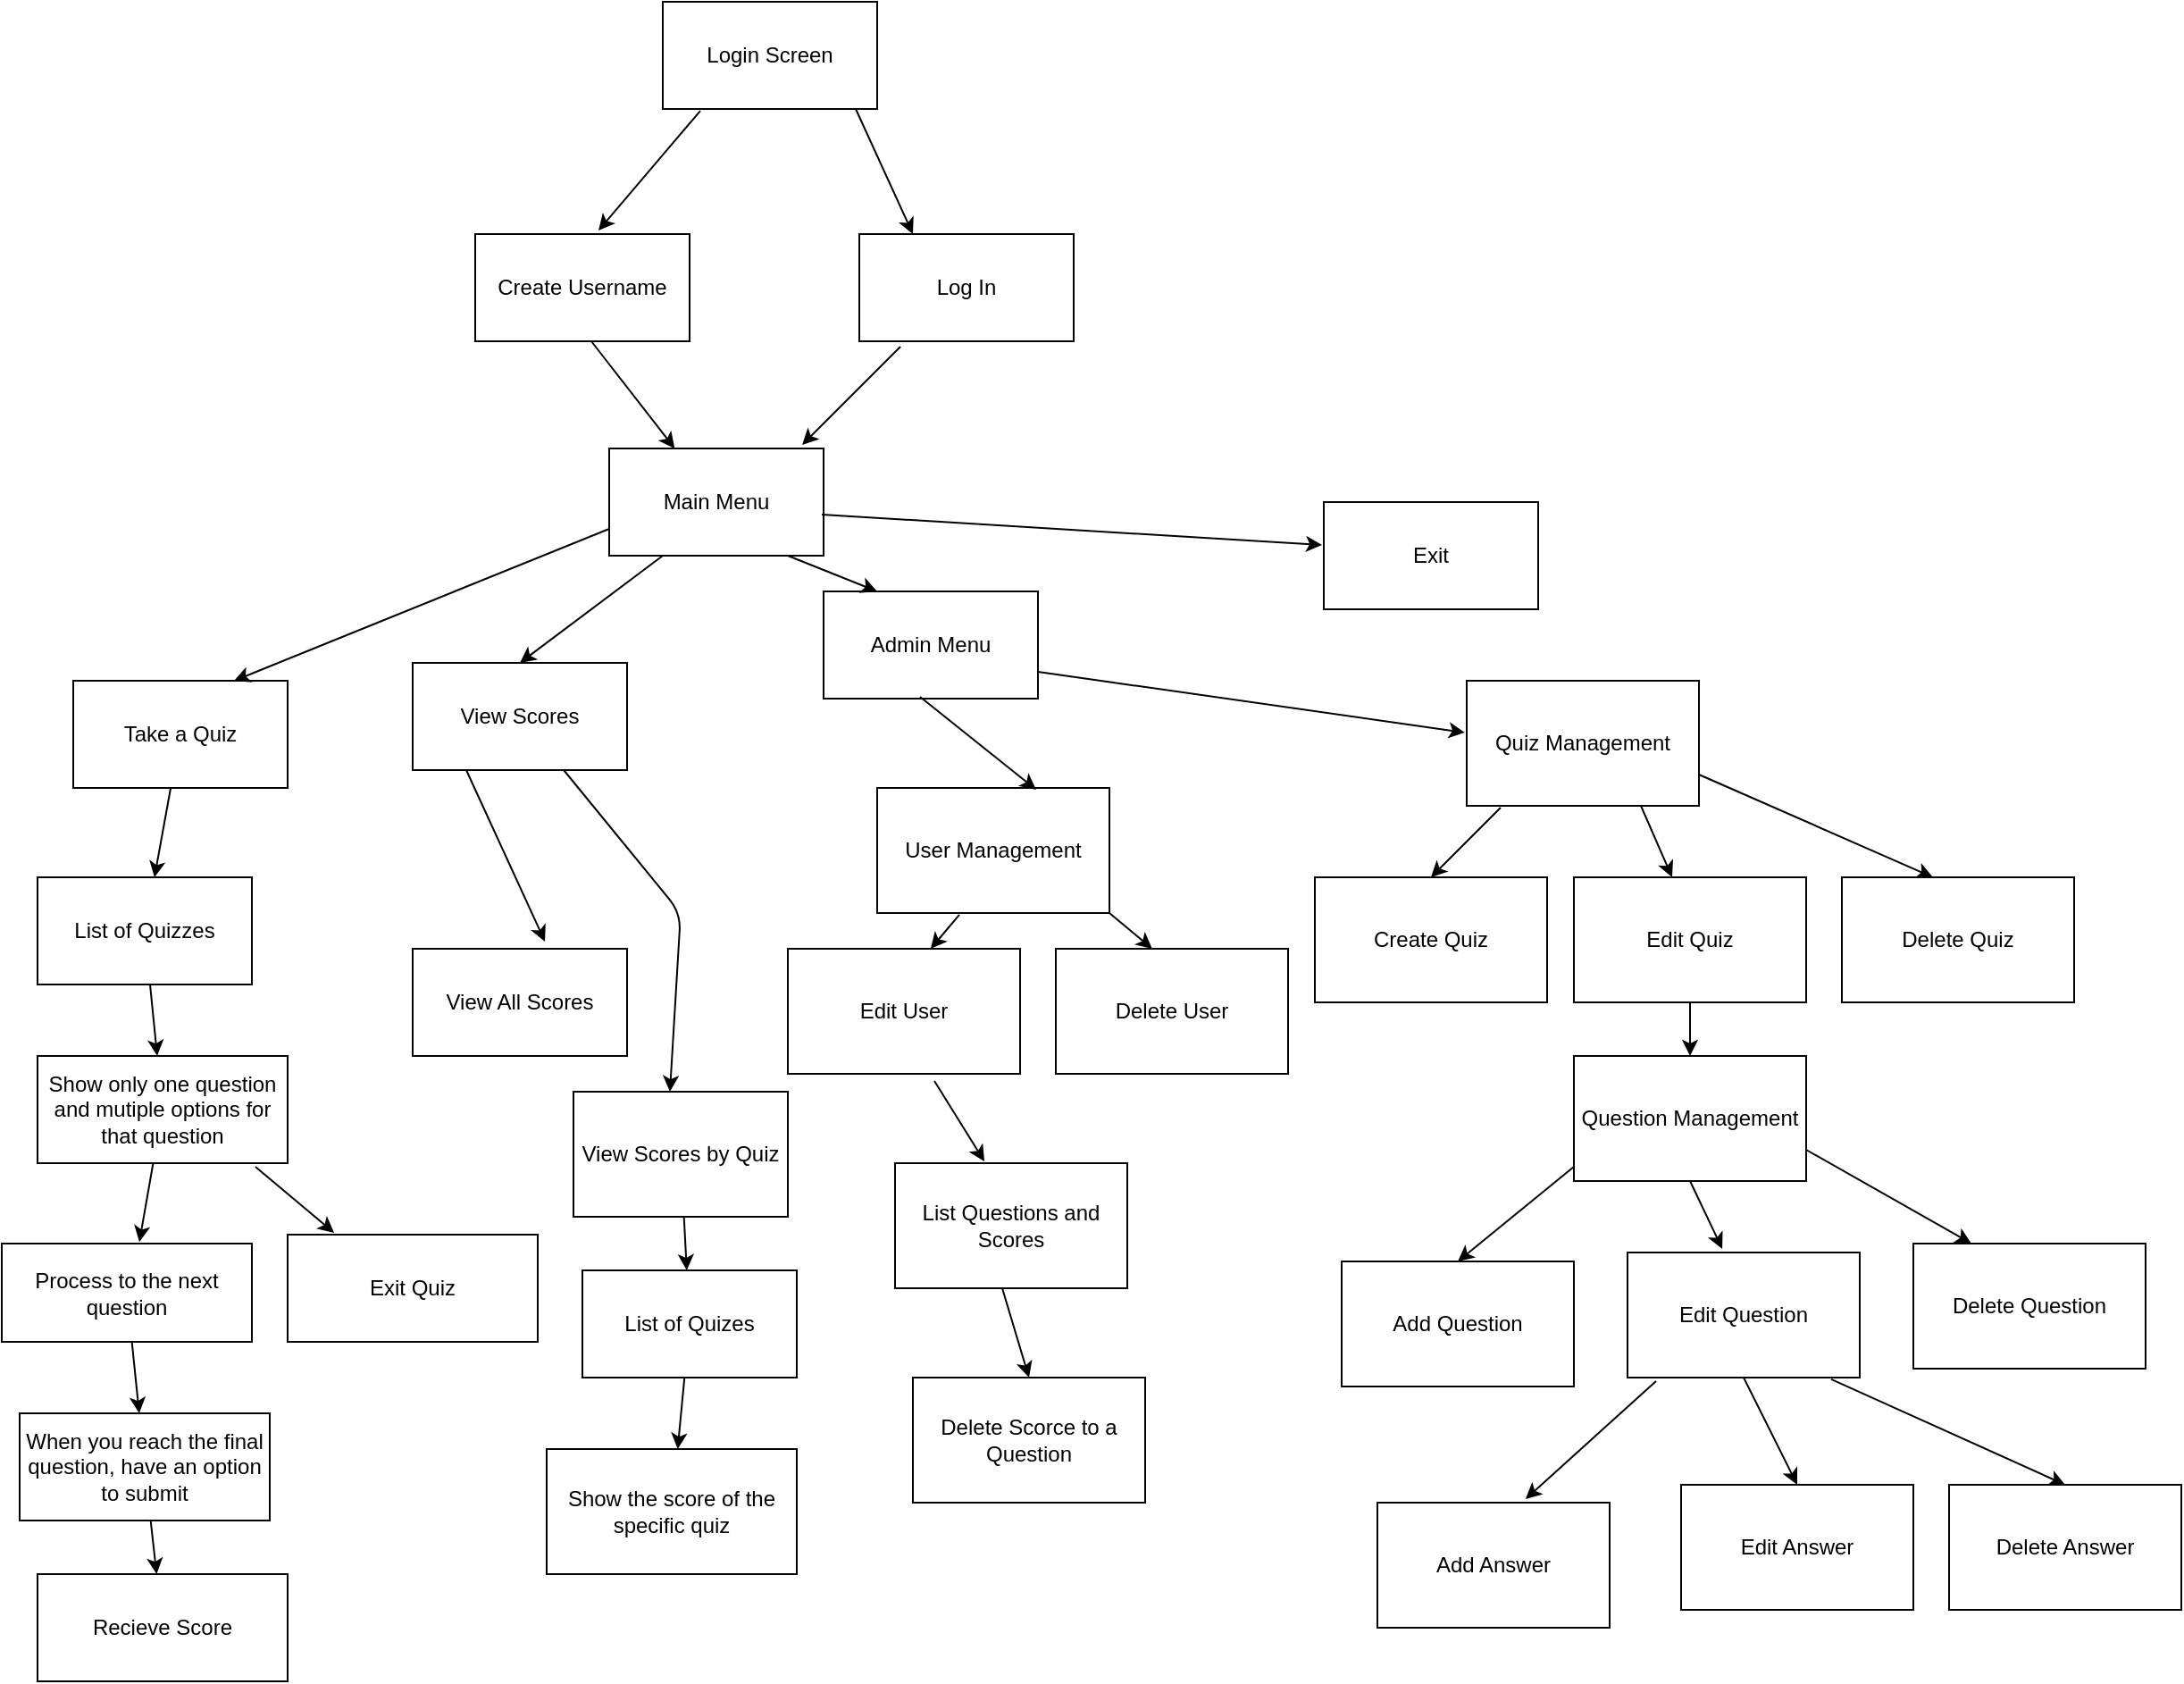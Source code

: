 <mxfile>
    <diagram id="yoRZDfCXQ-MOo3U229-A" name="Page-1">
        <mxGraphModel dx="2928" dy="2391" grid="1" gridSize="10" guides="1" tooltips="1" connect="1" arrows="1" fold="1" page="1" pageScale="1" pageWidth="850" pageHeight="1100" math="0" shadow="0">
            <root>
                <mxCell id="0"/>
                <mxCell id="1" parent="0"/>
                <mxCell id="2" value="Main Menu" style="whiteSpace=wrap;html=1;" parent="1" vertex="1">
                    <mxGeometry x="380" y="120" width="120" height="60" as="geometry"/>
                </mxCell>
                <mxCell id="36" value="" style="edgeStyle=none;html=1;" parent="1" source="3" target="33" edge="1">
                    <mxGeometry relative="1" as="geometry"/>
                </mxCell>
                <mxCell id="3" value="Take a Quiz" style="whiteSpace=wrap;html=1;" parent="1" vertex="1">
                    <mxGeometry x="80" y="250" width="120" height="60" as="geometry"/>
                </mxCell>
                <mxCell id="4" value="View Scores" style="whiteSpace=wrap;html=1;" parent="1" vertex="1">
                    <mxGeometry x="270" y="240" width="120" height="60" as="geometry"/>
                </mxCell>
                <mxCell id="6" value="Admin Menu" style="whiteSpace=wrap;html=1;" parent="1" vertex="1">
                    <mxGeometry x="500" y="200" width="120" height="60" as="geometry"/>
                </mxCell>
                <mxCell id="10" value="" style="edgeStyle=none;html=1;" parent="1" target="2" edge="1">
                    <mxGeometry relative="1" as="geometry">
                        <mxPoint x="370" y="60" as="sourcePoint"/>
                    </mxGeometry>
                </mxCell>
                <mxCell id="7" value="Login Screen" style="whiteSpace=wrap;html=1;" parent="1" vertex="1">
                    <mxGeometry x="410" y="-130" width="120" height="60" as="geometry"/>
                </mxCell>
                <mxCell id="9" value="Exit" style="whiteSpace=wrap;html=1;" parent="1" vertex="1">
                    <mxGeometry x="780" y="150" width="120" height="60" as="geometry"/>
                </mxCell>
                <mxCell id="11" value="" style="edgeStyle=none;html=1;entryX=0.75;entryY=0;entryDx=0;entryDy=0;exitX=0;exitY=0.75;exitDx=0;exitDy=0;" parent="1" source="2" target="3" edge="1">
                    <mxGeometry relative="1" as="geometry">
                        <mxPoint x="456.667" y="100" as="sourcePoint"/>
                        <mxPoint x="453.333" y="130" as="targetPoint"/>
                    </mxGeometry>
                </mxCell>
                <mxCell id="12" value="" style="edgeStyle=none;html=1;entryX=0.5;entryY=0;entryDx=0;entryDy=0;exitX=0.25;exitY=1;exitDx=0;exitDy=0;" parent="1" source="2" target="4" edge="1">
                    <mxGeometry relative="1" as="geometry">
                        <mxPoint x="390" y="175" as="sourcePoint"/>
                        <mxPoint x="270" y="230" as="targetPoint"/>
                    </mxGeometry>
                </mxCell>
                <mxCell id="13" value="" style="edgeStyle=none;html=1;entryX=0.25;entryY=0;entryDx=0;entryDy=0;" parent="1" target="6" edge="1">
                    <mxGeometry relative="1" as="geometry">
                        <mxPoint x="480" y="180" as="sourcePoint"/>
                        <mxPoint x="400" y="230" as="targetPoint"/>
                    </mxGeometry>
                </mxCell>
                <mxCell id="14" value="" style="edgeStyle=none;html=1;entryX=-0.008;entryY=0.4;entryDx=0;entryDy=0;exitX=0.992;exitY=0.617;exitDx=0;exitDy=0;exitPerimeter=0;entryPerimeter=0;" parent="1" source="2" target="9" edge="1">
                    <mxGeometry relative="1" as="geometry">
                        <mxPoint x="490" y="190" as="sourcePoint"/>
                        <mxPoint x="530" y="220" as="targetPoint"/>
                    </mxGeometry>
                </mxCell>
                <mxCell id="15" value="User Management" style="whiteSpace=wrap;html=1;" parent="1" vertex="1">
                    <mxGeometry x="530" y="310" width="130" height="70" as="geometry"/>
                </mxCell>
                <mxCell id="16" value="Quiz Management" style="whiteSpace=wrap;html=1;" parent="1" vertex="1">
                    <mxGeometry x="860" y="250" width="130" height="70" as="geometry"/>
                </mxCell>
                <mxCell id="18" value="" style="edgeStyle=none;html=1;entryX=-0.008;entryY=0.414;entryDx=0;entryDy=0;entryPerimeter=0;exitX=1;exitY=0.75;exitDx=0;exitDy=0;" parent="1" source="6" target="16" edge="1">
                    <mxGeometry relative="1" as="geometry">
                        <mxPoint x="490" y="190" as="sourcePoint"/>
                        <mxPoint x="540" y="230" as="targetPoint"/>
                    </mxGeometry>
                </mxCell>
                <mxCell id="19" value="" style="edgeStyle=none;html=1;exitX=0.45;exitY=0.983;exitDx=0;exitDy=0;exitPerimeter=0;" parent="1" source="6" edge="1">
                    <mxGeometry relative="1" as="geometry">
                        <mxPoint x="570" y="290" as="sourcePoint"/>
                        <mxPoint x="619" y="311" as="targetPoint"/>
                    </mxGeometry>
                </mxCell>
                <mxCell id="30" value="" style="edgeStyle=none;html=1;" parent="1" source="24" target="29" edge="1">
                    <mxGeometry relative="1" as="geometry"/>
                </mxCell>
                <mxCell id="24" value="View Scores by Quiz" style="whiteSpace=wrap;html=1;" parent="1" vertex="1">
                    <mxGeometry x="360" y="480" width="120" height="70" as="geometry"/>
                </mxCell>
                <mxCell id="25" value="View All Scores" style="whiteSpace=wrap;html=1;" parent="1" vertex="1">
                    <mxGeometry x="270" y="400" width="120" height="60" as="geometry"/>
                </mxCell>
                <mxCell id="27" value="" style="edgeStyle=none;html=1;entryX=0.617;entryY=-0.067;entryDx=0;entryDy=0;entryPerimeter=0;exitX=0.25;exitY=1;exitDx=0;exitDy=0;" parent="1" source="4" target="25" edge="1">
                    <mxGeometry relative="1" as="geometry">
                        <mxPoint x="517.04" y="291.98" as="sourcePoint"/>
                        <mxPoint x="489.05" y="340.98" as="targetPoint"/>
                    </mxGeometry>
                </mxCell>
                <mxCell id="28" value="" style="edgeStyle=none;html=1;entryX=0.45;entryY=0;entryDx=0;entryDy=0;entryPerimeter=0;" parent="1" source="4" target="24" edge="1">
                    <mxGeometry relative="1" as="geometry">
                        <mxPoint x="517.04" y="291.98" as="sourcePoint"/>
                        <mxPoint x="489.05" y="340.98" as="targetPoint"/>
                        <Array as="points">
                            <mxPoint x="420" y="380"/>
                        </Array>
                    </mxGeometry>
                </mxCell>
                <mxCell id="32" value="" style="edgeStyle=none;html=1;" parent="1" source="29" target="31" edge="1">
                    <mxGeometry relative="1" as="geometry"/>
                </mxCell>
                <mxCell id="29" value="List of Quizes" style="whiteSpace=wrap;html=1;" parent="1" vertex="1">
                    <mxGeometry x="365" y="580" width="120" height="60" as="geometry"/>
                </mxCell>
                <mxCell id="31" value="Show the score of the specific quiz" style="whiteSpace=wrap;html=1;" parent="1" vertex="1">
                    <mxGeometry x="345" y="680" width="140" height="70" as="geometry"/>
                </mxCell>
                <mxCell id="37" value="" style="edgeStyle=none;html=1;" parent="1" source="33" target="34" edge="1">
                    <mxGeometry relative="1" as="geometry"/>
                </mxCell>
                <mxCell id="33" value="List of Quizzes" style="whiteSpace=wrap;html=1;" parent="1" vertex="1">
                    <mxGeometry x="60" y="360" width="120" height="60" as="geometry"/>
                </mxCell>
                <mxCell id="42" style="edgeStyle=none;html=1;entryX=0.55;entryY=-0.017;entryDx=0;entryDy=0;entryPerimeter=0;" parent="1" source="34" target="40" edge="1">
                    <mxGeometry relative="1" as="geometry">
                        <mxPoint x="100" y="560" as="targetPoint"/>
                    </mxGeometry>
                </mxCell>
                <mxCell id="34" value="Show only one question and mutiple options for that question" style="whiteSpace=wrap;html=1;" parent="1" vertex="1">
                    <mxGeometry x="60" y="460" width="140" height="60" as="geometry"/>
                </mxCell>
                <mxCell id="47" value="" style="edgeStyle=none;html=1;" parent="1" source="40" target="46" edge="1">
                    <mxGeometry relative="1" as="geometry"/>
                </mxCell>
                <mxCell id="40" value="Process to the next question" style="whiteSpace=wrap;html=1;" parent="1" vertex="1">
                    <mxGeometry x="40" y="565" width="140" height="55" as="geometry"/>
                </mxCell>
                <mxCell id="41" value="Exit Quiz" style="whiteSpace=wrap;html=1;" parent="1" vertex="1">
                    <mxGeometry x="200" y="560" width="140" height="60" as="geometry"/>
                </mxCell>
                <mxCell id="43" style="edgeStyle=none;html=1;entryX=0.186;entryY=-0.017;entryDx=0;entryDy=0;entryPerimeter=0;exitX=0.871;exitY=1.033;exitDx=0;exitDy=0;exitPerimeter=0;" parent="1" source="34" target="41" edge="1">
                    <mxGeometry relative="1" as="geometry">
                        <mxPoint x="107" y="578.98" as="targetPoint"/>
                        <mxPoint x="114.346" y="540" as="sourcePoint"/>
                    </mxGeometry>
                </mxCell>
                <mxCell id="49" value="" style="edgeStyle=none;html=1;" parent="1" source="46" target="48" edge="1">
                    <mxGeometry relative="1" as="geometry"/>
                </mxCell>
                <mxCell id="46" value="When you reach the final question, have an option to submit" style="whiteSpace=wrap;html=1;" parent="1" vertex="1">
                    <mxGeometry x="50" y="660" width="140" height="60" as="geometry"/>
                </mxCell>
                <mxCell id="48" value="Recieve Score" style="whiteSpace=wrap;html=1;" parent="1" vertex="1">
                    <mxGeometry x="60" y="750" width="140" height="60" as="geometry"/>
                </mxCell>
                <mxCell id="50" value="Create Username" style="whiteSpace=wrap;html=1;" parent="1" vertex="1">
                    <mxGeometry x="305" width="120" height="60" as="geometry"/>
                </mxCell>
                <mxCell id="51" value="Log In" style="whiteSpace=wrap;html=1;" parent="1" vertex="1">
                    <mxGeometry x="520" width="120" height="60" as="geometry"/>
                </mxCell>
                <mxCell id="52" value="" style="edgeStyle=none;html=1;exitX=0.192;exitY=1.05;exitDx=0;exitDy=0;exitPerimeter=0;entryX=0.9;entryY=-0.033;entryDx=0;entryDy=0;entryPerimeter=0;" parent="1" source="51" target="2" edge="1">
                    <mxGeometry relative="1" as="geometry">
                        <mxPoint x="384.04" y="54.98" as="sourcePoint"/>
                        <mxPoint x="431.158" y="130" as="targetPoint"/>
                    </mxGeometry>
                </mxCell>
                <mxCell id="54" value="" style="edgeStyle=none;html=1;exitX=0.9;exitY=1;exitDx=0;exitDy=0;exitPerimeter=0;entryX=0.25;entryY=0;entryDx=0;entryDy=0;" parent="1" source="7" target="51" edge="1">
                    <mxGeometry relative="1" as="geometry">
                        <mxPoint x="553.04" y="73" as="sourcePoint"/>
                        <mxPoint x="498" y="128.02" as="targetPoint"/>
                    </mxGeometry>
                </mxCell>
                <mxCell id="55" value="" style="edgeStyle=none;html=1;exitX=0.175;exitY=1.017;exitDx=0;exitDy=0;exitPerimeter=0;entryX=0.575;entryY=-0.033;entryDx=0;entryDy=0;entryPerimeter=0;" parent="1" source="7" target="50" edge="1">
                    <mxGeometry relative="1" as="geometry">
                        <mxPoint x="528" y="-50" as="sourcePoint"/>
                        <mxPoint x="560" y="10" as="targetPoint"/>
                    </mxGeometry>
                </mxCell>
                <mxCell id="56" value="Delete User" style="whiteSpace=wrap;html=1;" vertex="1" parent="1">
                    <mxGeometry x="630" y="400" width="130" height="70" as="geometry"/>
                </mxCell>
                <mxCell id="57" value="Create Quiz" style="whiteSpace=wrap;html=1;" vertex="1" parent="1">
                    <mxGeometry x="775" y="360" width="130" height="70" as="geometry"/>
                </mxCell>
                <mxCell id="65" value="" style="edgeStyle=none;html=1;" edge="1" parent="1" source="59" target="64">
                    <mxGeometry relative="1" as="geometry"/>
                </mxCell>
                <mxCell id="59" value="Edit Quiz" style="whiteSpace=wrap;html=1;" vertex="1" parent="1">
                    <mxGeometry x="920" y="360" width="130" height="70" as="geometry"/>
                </mxCell>
                <mxCell id="60" value="Delete Quiz" style="whiteSpace=wrap;html=1;" vertex="1" parent="1">
                    <mxGeometry x="1070" y="360" width="130" height="70" as="geometry"/>
                </mxCell>
                <mxCell id="61" value="" style="edgeStyle=none;html=1;entryX=0.5;entryY=0;entryDx=0;entryDy=0;exitX=0.146;exitY=1.014;exitDx=0;exitDy=0;exitPerimeter=0;" edge="1" parent="1" source="16" target="57">
                    <mxGeometry relative="1" as="geometry">
                        <mxPoint x="570" y="270" as="sourcePoint"/>
                        <mxPoint x="868.96" y="288.98" as="targetPoint"/>
                    </mxGeometry>
                </mxCell>
                <mxCell id="62" value="" style="edgeStyle=none;html=1;entryX=0.423;entryY=0;entryDx=0;entryDy=0;exitX=0.75;exitY=1;exitDx=0;exitDy=0;entryPerimeter=0;" edge="1" parent="1" source="16" target="59">
                    <mxGeometry relative="1" as="geometry">
                        <mxPoint x="888.98" y="330.98" as="sourcePoint"/>
                        <mxPoint x="850" y="370" as="targetPoint"/>
                    </mxGeometry>
                </mxCell>
                <mxCell id="63" value="" style="edgeStyle=none;html=1;entryX=0.392;entryY=0;entryDx=0;entryDy=0;exitX=1;exitY=0.75;exitDx=0;exitDy=0;entryPerimeter=0;" edge="1" parent="1" source="16" target="60">
                    <mxGeometry relative="1" as="geometry">
                        <mxPoint x="967.5" y="330" as="sourcePoint"/>
                        <mxPoint x="994.99" y="370" as="targetPoint"/>
                    </mxGeometry>
                </mxCell>
                <mxCell id="64" value="Question Management" style="whiteSpace=wrap;html=1;" vertex="1" parent="1">
                    <mxGeometry x="920" y="460" width="130" height="70" as="geometry"/>
                </mxCell>
                <mxCell id="66" value="Add Question" style="whiteSpace=wrap;html=1;" vertex="1" parent="1">
                    <mxGeometry x="790" y="575" width="130" height="70" as="geometry"/>
                </mxCell>
                <mxCell id="67" value="Edit Question" style="whiteSpace=wrap;html=1;" vertex="1" parent="1">
                    <mxGeometry x="950" y="570" width="130" height="70" as="geometry"/>
                </mxCell>
                <mxCell id="68" value="Delete Question" style="whiteSpace=wrap;html=1;" vertex="1" parent="1">
                    <mxGeometry x="1110" y="565" width="130" height="70" as="geometry"/>
                </mxCell>
                <mxCell id="69" value="" style="edgeStyle=none;html=1;entryX=0.5;entryY=0;entryDx=0;entryDy=0;exitX=0;exitY=0.886;exitDx=0;exitDy=0;exitPerimeter=0;" edge="1" parent="1" source="64" target="66">
                    <mxGeometry relative="1" as="geometry">
                        <mxPoint x="995" y="440" as="sourcePoint"/>
                        <mxPoint x="860" y="570" as="targetPoint"/>
                    </mxGeometry>
                </mxCell>
                <mxCell id="70" value="" style="edgeStyle=none;html=1;entryX=0.408;entryY=-0.029;entryDx=0;entryDy=0;exitX=0.5;exitY=1;exitDx=0;exitDy=0;entryPerimeter=0;" edge="1" parent="1" source="64" target="67">
                    <mxGeometry relative="1" as="geometry">
                        <mxPoint x="930" y="532.02" as="sourcePoint"/>
                        <mxPoint x="865" y="585" as="targetPoint"/>
                    </mxGeometry>
                </mxCell>
                <mxCell id="71" value="" style="edgeStyle=none;html=1;entryX=0.25;entryY=0;entryDx=0;entryDy=0;exitX=1;exitY=0.75;exitDx=0;exitDy=0;" edge="1" parent="1" source="64" target="68">
                    <mxGeometry relative="1" as="geometry">
                        <mxPoint x="995" y="540" as="sourcePoint"/>
                        <mxPoint x="1013.04" y="577.97" as="targetPoint"/>
                    </mxGeometry>
                </mxCell>
                <mxCell id="72" value="Edit User" style="whiteSpace=wrap;html=1;" vertex="1" parent="1">
                    <mxGeometry x="480" y="400" width="130" height="70" as="geometry"/>
                </mxCell>
                <mxCell id="73" value="" style="edgeStyle=none;html=1;exitX=1;exitY=1;exitDx=0;exitDy=0;entryX=0.415;entryY=0;entryDx=0;entryDy=0;entryPerimeter=0;" edge="1" parent="1" source="15" target="56">
                    <mxGeometry relative="1" as="geometry">
                        <mxPoint x="527.04" y="271.98" as="sourcePoint"/>
                        <mxPoint x="629" y="321" as="targetPoint"/>
                    </mxGeometry>
                </mxCell>
                <mxCell id="74" value="" style="edgeStyle=none;html=1;exitX=0.354;exitY=1.014;exitDx=0;exitDy=0;entryX=0.615;entryY=0;entryDx=0;entryDy=0;entryPerimeter=0;exitPerimeter=0;" edge="1" parent="1" source="15" target="72">
                    <mxGeometry relative="1" as="geometry">
                        <mxPoint x="670" y="390" as="sourcePoint"/>
                        <mxPoint x="693.95" y="410" as="targetPoint"/>
                    </mxGeometry>
                </mxCell>
                <mxCell id="75" value="List Questions and Scores" style="whiteSpace=wrap;html=1;" vertex="1" parent="1">
                    <mxGeometry x="540" y="520" width="130" height="70" as="geometry"/>
                </mxCell>
                <mxCell id="76" value="Add Answer" style="whiteSpace=wrap;html=1;" vertex="1" parent="1">
                    <mxGeometry x="810" y="710" width="130" height="70" as="geometry"/>
                </mxCell>
                <mxCell id="77" value="Edit Answer" style="whiteSpace=wrap;html=1;" vertex="1" parent="1">
                    <mxGeometry x="980" y="700" width="130" height="70" as="geometry"/>
                </mxCell>
                <mxCell id="78" value="Delete Answer" style="whiteSpace=wrap;html=1;" vertex="1" parent="1">
                    <mxGeometry x="1130" y="700" width="130" height="70" as="geometry"/>
                </mxCell>
                <mxCell id="79" value="" style="edgeStyle=none;html=1;entryX=0.5;entryY=0;entryDx=0;entryDy=0;exitX=0.5;exitY=1;exitDx=0;exitDy=0;" edge="1" parent="1" source="67" target="77">
                    <mxGeometry relative="1" as="geometry">
                        <mxPoint x="995" y="540" as="sourcePoint"/>
                        <mxPoint x="1013.04" y="577.97" as="targetPoint"/>
                    </mxGeometry>
                </mxCell>
                <mxCell id="80" value="" style="edgeStyle=none;html=1;entryX=0.5;entryY=0;entryDx=0;entryDy=0;exitX=0.877;exitY=1.014;exitDx=0;exitDy=0;exitPerimeter=0;" edge="1" parent="1" source="67" target="78">
                    <mxGeometry relative="1" as="geometry">
                        <mxPoint x="1025" y="650" as="sourcePoint"/>
                        <mxPoint x="1055" y="710" as="targetPoint"/>
                    </mxGeometry>
                </mxCell>
                <mxCell id="81" value="" style="edgeStyle=none;html=1;entryX=0.638;entryY=-0.029;entryDx=0;entryDy=0;exitX=0.123;exitY=1.029;exitDx=0;exitDy=0;entryPerimeter=0;exitPerimeter=0;" edge="1" parent="1" source="67" target="76">
                    <mxGeometry relative="1" as="geometry">
                        <mxPoint x="1025" y="650" as="sourcePoint"/>
                        <mxPoint x="1055" y="710" as="targetPoint"/>
                    </mxGeometry>
                </mxCell>
                <mxCell id="83" value="" style="edgeStyle=none;html=1;exitX=0.631;exitY=1.057;exitDx=0;exitDy=0;entryX=0.385;entryY=-0.014;entryDx=0;entryDy=0;entryPerimeter=0;exitPerimeter=0;" edge="1" parent="1" source="72" target="75">
                    <mxGeometry relative="1" as="geometry">
                        <mxPoint x="586.02" y="390.98" as="sourcePoint"/>
                        <mxPoint x="569.95" y="410" as="targetPoint"/>
                    </mxGeometry>
                </mxCell>
                <mxCell id="84" value="Delete Scorce to a Question" style="whiteSpace=wrap;html=1;" vertex="1" parent="1">
                    <mxGeometry x="550" y="640" width="130" height="70" as="geometry"/>
                </mxCell>
                <mxCell id="85" value="" style="edgeStyle=none;html=1;entryX=0.5;entryY=0;entryDx=0;entryDy=0;" edge="1" parent="1" target="84">
                    <mxGeometry relative="1" as="geometry">
                        <mxPoint x="600" y="590" as="sourcePoint"/>
                        <mxPoint x="600.05" y="529.02" as="targetPoint"/>
                    </mxGeometry>
                </mxCell>
            </root>
        </mxGraphModel>
    </diagram>
</mxfile>